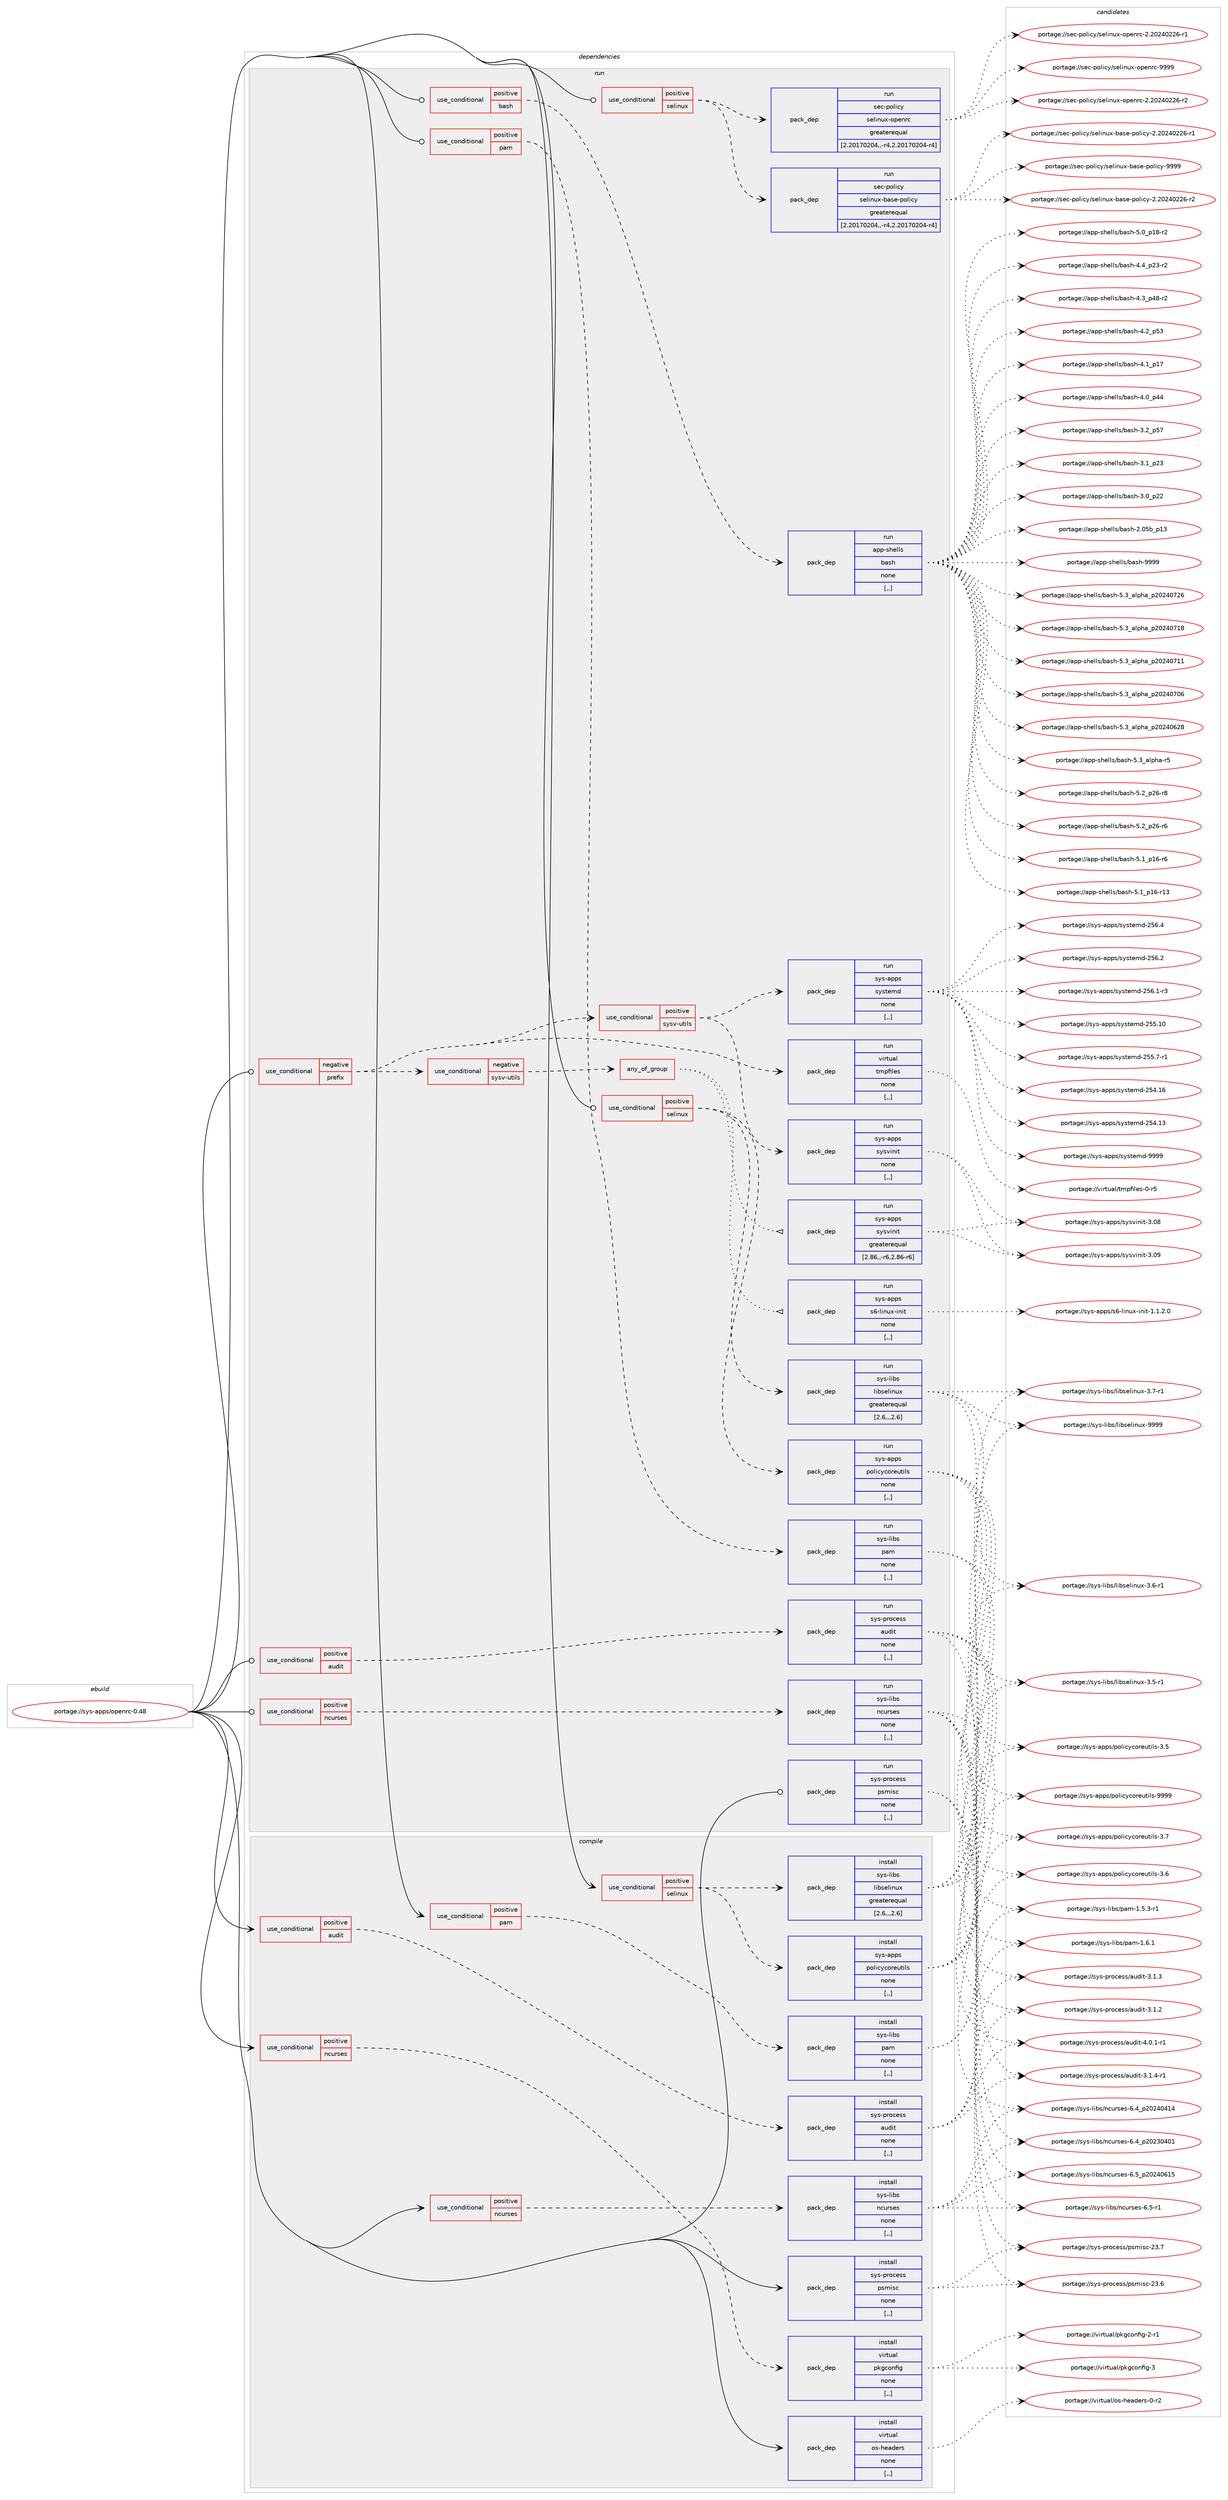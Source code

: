 digraph prolog {

# *************
# Graph options
# *************

newrank=true;
concentrate=true;
compound=true;
graph [rankdir=LR,fontname=Helvetica,fontsize=10,ranksep=1.5];#, ranksep=2.5, nodesep=0.2];
edge  [arrowhead=vee];
node  [fontname=Helvetica,fontsize=10];

# **********
# The ebuild
# **********

subgraph cluster_leftcol {
color=gray;
label=<<i>ebuild</i>>;
id [label="portage://sys-apps/openrc-0.48", color=red, width=4, href="../sys-apps/openrc-0.48.svg"];
}

# ****************
# The dependencies
# ****************

subgraph cluster_midcol {
color=gray;
label=<<i>dependencies</i>>;
subgraph cluster_compile {
fillcolor="#eeeeee";
style=filled;
label=<<i>compile</i>>;
subgraph cond111615 {
dependency422070 [label=<<TABLE BORDER="0" CELLBORDER="1" CELLSPACING="0" CELLPADDING="4"><TR><TD ROWSPAN="3" CELLPADDING="10">use_conditional</TD></TR><TR><TD>positive</TD></TR><TR><TD>audit</TD></TR></TABLE>>, shape=none, color=red];
subgraph pack307532 {
dependency422071 [label=<<TABLE BORDER="0" CELLBORDER="1" CELLSPACING="0" CELLPADDING="4" WIDTH="220"><TR><TD ROWSPAN="6" CELLPADDING="30">pack_dep</TD></TR><TR><TD WIDTH="110">install</TD></TR><TR><TD>sys-process</TD></TR><TR><TD>audit</TD></TR><TR><TD>none</TD></TR><TR><TD>[,,]</TD></TR></TABLE>>, shape=none, color=blue];
}
dependency422070:e -> dependency422071:w [weight=20,style="dashed",arrowhead="vee"];
}
id:e -> dependency422070:w [weight=20,style="solid",arrowhead="vee"];
subgraph cond111616 {
dependency422072 [label=<<TABLE BORDER="0" CELLBORDER="1" CELLSPACING="0" CELLPADDING="4"><TR><TD ROWSPAN="3" CELLPADDING="10">use_conditional</TD></TR><TR><TD>positive</TD></TR><TR><TD>ncurses</TD></TR></TABLE>>, shape=none, color=red];
subgraph pack307533 {
dependency422073 [label=<<TABLE BORDER="0" CELLBORDER="1" CELLSPACING="0" CELLPADDING="4" WIDTH="220"><TR><TD ROWSPAN="6" CELLPADDING="30">pack_dep</TD></TR><TR><TD WIDTH="110">install</TD></TR><TR><TD>sys-libs</TD></TR><TR><TD>ncurses</TD></TR><TR><TD>none</TD></TR><TR><TD>[,,]</TD></TR></TABLE>>, shape=none, color=blue];
}
dependency422072:e -> dependency422073:w [weight=20,style="dashed",arrowhead="vee"];
}
id:e -> dependency422072:w [weight=20,style="solid",arrowhead="vee"];
subgraph cond111617 {
dependency422074 [label=<<TABLE BORDER="0" CELLBORDER="1" CELLSPACING="0" CELLPADDING="4"><TR><TD ROWSPAN="3" CELLPADDING="10">use_conditional</TD></TR><TR><TD>positive</TD></TR><TR><TD>ncurses</TD></TR></TABLE>>, shape=none, color=red];
subgraph pack307534 {
dependency422075 [label=<<TABLE BORDER="0" CELLBORDER="1" CELLSPACING="0" CELLPADDING="4" WIDTH="220"><TR><TD ROWSPAN="6" CELLPADDING="30">pack_dep</TD></TR><TR><TD WIDTH="110">install</TD></TR><TR><TD>virtual</TD></TR><TR><TD>pkgconfig</TD></TR><TR><TD>none</TD></TR><TR><TD>[,,]</TD></TR></TABLE>>, shape=none, color=blue];
}
dependency422074:e -> dependency422075:w [weight=20,style="dashed",arrowhead="vee"];
}
id:e -> dependency422074:w [weight=20,style="solid",arrowhead="vee"];
subgraph cond111618 {
dependency422076 [label=<<TABLE BORDER="0" CELLBORDER="1" CELLSPACING="0" CELLPADDING="4"><TR><TD ROWSPAN="3" CELLPADDING="10">use_conditional</TD></TR><TR><TD>positive</TD></TR><TR><TD>pam</TD></TR></TABLE>>, shape=none, color=red];
subgraph pack307535 {
dependency422077 [label=<<TABLE BORDER="0" CELLBORDER="1" CELLSPACING="0" CELLPADDING="4" WIDTH="220"><TR><TD ROWSPAN="6" CELLPADDING="30">pack_dep</TD></TR><TR><TD WIDTH="110">install</TD></TR><TR><TD>sys-libs</TD></TR><TR><TD>pam</TD></TR><TR><TD>none</TD></TR><TR><TD>[,,]</TD></TR></TABLE>>, shape=none, color=blue];
}
dependency422076:e -> dependency422077:w [weight=20,style="dashed",arrowhead="vee"];
}
id:e -> dependency422076:w [weight=20,style="solid",arrowhead="vee"];
subgraph cond111619 {
dependency422078 [label=<<TABLE BORDER="0" CELLBORDER="1" CELLSPACING="0" CELLPADDING="4"><TR><TD ROWSPAN="3" CELLPADDING="10">use_conditional</TD></TR><TR><TD>positive</TD></TR><TR><TD>selinux</TD></TR></TABLE>>, shape=none, color=red];
subgraph pack307536 {
dependency422079 [label=<<TABLE BORDER="0" CELLBORDER="1" CELLSPACING="0" CELLPADDING="4" WIDTH="220"><TR><TD ROWSPAN="6" CELLPADDING="30">pack_dep</TD></TR><TR><TD WIDTH="110">install</TD></TR><TR><TD>sys-apps</TD></TR><TR><TD>policycoreutils</TD></TR><TR><TD>none</TD></TR><TR><TD>[,,]</TD></TR></TABLE>>, shape=none, color=blue];
}
dependency422078:e -> dependency422079:w [weight=20,style="dashed",arrowhead="vee"];
subgraph pack307537 {
dependency422080 [label=<<TABLE BORDER="0" CELLBORDER="1" CELLSPACING="0" CELLPADDING="4" WIDTH="220"><TR><TD ROWSPAN="6" CELLPADDING="30">pack_dep</TD></TR><TR><TD WIDTH="110">install</TD></TR><TR><TD>sys-libs</TD></TR><TR><TD>libselinux</TD></TR><TR><TD>greaterequal</TD></TR><TR><TD>[2.6,,,2.6]</TD></TR></TABLE>>, shape=none, color=blue];
}
dependency422078:e -> dependency422080:w [weight=20,style="dashed",arrowhead="vee"];
}
id:e -> dependency422078:w [weight=20,style="solid",arrowhead="vee"];
subgraph pack307538 {
dependency422081 [label=<<TABLE BORDER="0" CELLBORDER="1" CELLSPACING="0" CELLPADDING="4" WIDTH="220"><TR><TD ROWSPAN="6" CELLPADDING="30">pack_dep</TD></TR><TR><TD WIDTH="110">install</TD></TR><TR><TD>sys-process</TD></TR><TR><TD>psmisc</TD></TR><TR><TD>none</TD></TR><TR><TD>[,,]</TD></TR></TABLE>>, shape=none, color=blue];
}
id:e -> dependency422081:w [weight=20,style="solid",arrowhead="vee"];
subgraph pack307539 {
dependency422082 [label=<<TABLE BORDER="0" CELLBORDER="1" CELLSPACING="0" CELLPADDING="4" WIDTH="220"><TR><TD ROWSPAN="6" CELLPADDING="30">pack_dep</TD></TR><TR><TD WIDTH="110">install</TD></TR><TR><TD>virtual</TD></TR><TR><TD>os-headers</TD></TR><TR><TD>none</TD></TR><TR><TD>[,,]</TD></TR></TABLE>>, shape=none, color=blue];
}
id:e -> dependency422082:w [weight=20,style="solid",arrowhead="vee"];
}
subgraph cluster_compileandrun {
fillcolor="#eeeeee";
style=filled;
label=<<i>compile and run</i>>;
}
subgraph cluster_run {
fillcolor="#eeeeee";
style=filled;
label=<<i>run</i>>;
subgraph cond111620 {
dependency422083 [label=<<TABLE BORDER="0" CELLBORDER="1" CELLSPACING="0" CELLPADDING="4"><TR><TD ROWSPAN="3" CELLPADDING="10">use_conditional</TD></TR><TR><TD>negative</TD></TR><TR><TD>prefix</TD></TR></TABLE>>, shape=none, color=red];
subgraph cond111621 {
dependency422084 [label=<<TABLE BORDER="0" CELLBORDER="1" CELLSPACING="0" CELLPADDING="4"><TR><TD ROWSPAN="3" CELLPADDING="10">use_conditional</TD></TR><TR><TD>positive</TD></TR><TR><TD>sysv-utils</TD></TR></TABLE>>, shape=none, color=red];
subgraph pack307540 {
dependency422085 [label=<<TABLE BORDER="0" CELLBORDER="1" CELLSPACING="0" CELLPADDING="4" WIDTH="220"><TR><TD ROWSPAN="6" CELLPADDING="30">pack_dep</TD></TR><TR><TD WIDTH="110">run</TD></TR><TR><TD>sys-apps</TD></TR><TR><TD>systemd</TD></TR><TR><TD>none</TD></TR><TR><TD>[,,]</TD></TR></TABLE>>, shape=none, color=blue];
}
dependency422084:e -> dependency422085:w [weight=20,style="dashed",arrowhead="vee"];
subgraph pack307541 {
dependency422086 [label=<<TABLE BORDER="0" CELLBORDER="1" CELLSPACING="0" CELLPADDING="4" WIDTH="220"><TR><TD ROWSPAN="6" CELLPADDING="30">pack_dep</TD></TR><TR><TD WIDTH="110">run</TD></TR><TR><TD>sys-apps</TD></TR><TR><TD>sysvinit</TD></TR><TR><TD>none</TD></TR><TR><TD>[,,]</TD></TR></TABLE>>, shape=none, color=blue];
}
dependency422084:e -> dependency422086:w [weight=20,style="dashed",arrowhead="vee"];
}
dependency422083:e -> dependency422084:w [weight=20,style="dashed",arrowhead="vee"];
subgraph cond111622 {
dependency422087 [label=<<TABLE BORDER="0" CELLBORDER="1" CELLSPACING="0" CELLPADDING="4"><TR><TD ROWSPAN="3" CELLPADDING="10">use_conditional</TD></TR><TR><TD>negative</TD></TR><TR><TD>sysv-utils</TD></TR></TABLE>>, shape=none, color=red];
subgraph any2700 {
dependency422088 [label=<<TABLE BORDER="0" CELLBORDER="1" CELLSPACING="0" CELLPADDING="4"><TR><TD CELLPADDING="10">any_of_group</TD></TR></TABLE>>, shape=none, color=red];subgraph pack307542 {
dependency422089 [label=<<TABLE BORDER="0" CELLBORDER="1" CELLSPACING="0" CELLPADDING="4" WIDTH="220"><TR><TD ROWSPAN="6" CELLPADDING="30">pack_dep</TD></TR><TR><TD WIDTH="110">run</TD></TR><TR><TD>sys-apps</TD></TR><TR><TD>sysvinit</TD></TR><TR><TD>greaterequal</TD></TR><TR><TD>[2.86,,-r6,2.86-r6]</TD></TR></TABLE>>, shape=none, color=blue];
}
dependency422088:e -> dependency422089:w [weight=20,style="dotted",arrowhead="oinv"];
subgraph pack307543 {
dependency422090 [label=<<TABLE BORDER="0" CELLBORDER="1" CELLSPACING="0" CELLPADDING="4" WIDTH="220"><TR><TD ROWSPAN="6" CELLPADDING="30">pack_dep</TD></TR><TR><TD WIDTH="110">run</TD></TR><TR><TD>sys-apps</TD></TR><TR><TD>s6-linux-init</TD></TR><TR><TD>none</TD></TR><TR><TD>[,,]</TD></TR></TABLE>>, shape=none, color=blue];
}
dependency422088:e -> dependency422090:w [weight=20,style="dotted",arrowhead="oinv"];
}
dependency422087:e -> dependency422088:w [weight=20,style="dashed",arrowhead="vee"];
}
dependency422083:e -> dependency422087:w [weight=20,style="dashed",arrowhead="vee"];
subgraph pack307544 {
dependency422091 [label=<<TABLE BORDER="0" CELLBORDER="1" CELLSPACING="0" CELLPADDING="4" WIDTH="220"><TR><TD ROWSPAN="6" CELLPADDING="30">pack_dep</TD></TR><TR><TD WIDTH="110">run</TD></TR><TR><TD>virtual</TD></TR><TR><TD>tmpfiles</TD></TR><TR><TD>none</TD></TR><TR><TD>[,,]</TD></TR></TABLE>>, shape=none, color=blue];
}
dependency422083:e -> dependency422091:w [weight=20,style="dashed",arrowhead="vee"];
}
id:e -> dependency422083:w [weight=20,style="solid",arrowhead="odot"];
subgraph cond111623 {
dependency422092 [label=<<TABLE BORDER="0" CELLBORDER="1" CELLSPACING="0" CELLPADDING="4"><TR><TD ROWSPAN="3" CELLPADDING="10">use_conditional</TD></TR><TR><TD>positive</TD></TR><TR><TD>audit</TD></TR></TABLE>>, shape=none, color=red];
subgraph pack307545 {
dependency422093 [label=<<TABLE BORDER="0" CELLBORDER="1" CELLSPACING="0" CELLPADDING="4" WIDTH="220"><TR><TD ROWSPAN="6" CELLPADDING="30">pack_dep</TD></TR><TR><TD WIDTH="110">run</TD></TR><TR><TD>sys-process</TD></TR><TR><TD>audit</TD></TR><TR><TD>none</TD></TR><TR><TD>[,,]</TD></TR></TABLE>>, shape=none, color=blue];
}
dependency422092:e -> dependency422093:w [weight=20,style="dashed",arrowhead="vee"];
}
id:e -> dependency422092:w [weight=20,style="solid",arrowhead="odot"];
subgraph cond111624 {
dependency422094 [label=<<TABLE BORDER="0" CELLBORDER="1" CELLSPACING="0" CELLPADDING="4"><TR><TD ROWSPAN="3" CELLPADDING="10">use_conditional</TD></TR><TR><TD>positive</TD></TR><TR><TD>bash</TD></TR></TABLE>>, shape=none, color=red];
subgraph pack307546 {
dependency422095 [label=<<TABLE BORDER="0" CELLBORDER="1" CELLSPACING="0" CELLPADDING="4" WIDTH="220"><TR><TD ROWSPAN="6" CELLPADDING="30">pack_dep</TD></TR><TR><TD WIDTH="110">run</TD></TR><TR><TD>app-shells</TD></TR><TR><TD>bash</TD></TR><TR><TD>none</TD></TR><TR><TD>[,,]</TD></TR></TABLE>>, shape=none, color=blue];
}
dependency422094:e -> dependency422095:w [weight=20,style="dashed",arrowhead="vee"];
}
id:e -> dependency422094:w [weight=20,style="solid",arrowhead="odot"];
subgraph cond111625 {
dependency422096 [label=<<TABLE BORDER="0" CELLBORDER="1" CELLSPACING="0" CELLPADDING="4"><TR><TD ROWSPAN="3" CELLPADDING="10">use_conditional</TD></TR><TR><TD>positive</TD></TR><TR><TD>ncurses</TD></TR></TABLE>>, shape=none, color=red];
subgraph pack307547 {
dependency422097 [label=<<TABLE BORDER="0" CELLBORDER="1" CELLSPACING="0" CELLPADDING="4" WIDTH="220"><TR><TD ROWSPAN="6" CELLPADDING="30">pack_dep</TD></TR><TR><TD WIDTH="110">run</TD></TR><TR><TD>sys-libs</TD></TR><TR><TD>ncurses</TD></TR><TR><TD>none</TD></TR><TR><TD>[,,]</TD></TR></TABLE>>, shape=none, color=blue];
}
dependency422096:e -> dependency422097:w [weight=20,style="dashed",arrowhead="vee"];
}
id:e -> dependency422096:w [weight=20,style="solid",arrowhead="odot"];
subgraph cond111626 {
dependency422098 [label=<<TABLE BORDER="0" CELLBORDER="1" CELLSPACING="0" CELLPADDING="4"><TR><TD ROWSPAN="3" CELLPADDING="10">use_conditional</TD></TR><TR><TD>positive</TD></TR><TR><TD>pam</TD></TR></TABLE>>, shape=none, color=red];
subgraph pack307548 {
dependency422099 [label=<<TABLE BORDER="0" CELLBORDER="1" CELLSPACING="0" CELLPADDING="4" WIDTH="220"><TR><TD ROWSPAN="6" CELLPADDING="30">pack_dep</TD></TR><TR><TD WIDTH="110">run</TD></TR><TR><TD>sys-libs</TD></TR><TR><TD>pam</TD></TR><TR><TD>none</TD></TR><TR><TD>[,,]</TD></TR></TABLE>>, shape=none, color=blue];
}
dependency422098:e -> dependency422099:w [weight=20,style="dashed",arrowhead="vee"];
}
id:e -> dependency422098:w [weight=20,style="solid",arrowhead="odot"];
subgraph cond111627 {
dependency422100 [label=<<TABLE BORDER="0" CELLBORDER="1" CELLSPACING="0" CELLPADDING="4"><TR><TD ROWSPAN="3" CELLPADDING="10">use_conditional</TD></TR><TR><TD>positive</TD></TR><TR><TD>selinux</TD></TR></TABLE>>, shape=none, color=red];
subgraph pack307549 {
dependency422101 [label=<<TABLE BORDER="0" CELLBORDER="1" CELLSPACING="0" CELLPADDING="4" WIDTH="220"><TR><TD ROWSPAN="6" CELLPADDING="30">pack_dep</TD></TR><TR><TD WIDTH="110">run</TD></TR><TR><TD>sec-policy</TD></TR><TR><TD>selinux-base-policy</TD></TR><TR><TD>greaterequal</TD></TR><TR><TD>[2.20170204,,-r4,2.20170204-r4]</TD></TR></TABLE>>, shape=none, color=blue];
}
dependency422100:e -> dependency422101:w [weight=20,style="dashed",arrowhead="vee"];
subgraph pack307550 {
dependency422102 [label=<<TABLE BORDER="0" CELLBORDER="1" CELLSPACING="0" CELLPADDING="4" WIDTH="220"><TR><TD ROWSPAN="6" CELLPADDING="30">pack_dep</TD></TR><TR><TD WIDTH="110">run</TD></TR><TR><TD>sec-policy</TD></TR><TR><TD>selinux-openrc</TD></TR><TR><TD>greaterequal</TD></TR><TR><TD>[2.20170204,,-r4,2.20170204-r4]</TD></TR></TABLE>>, shape=none, color=blue];
}
dependency422100:e -> dependency422102:w [weight=20,style="dashed",arrowhead="vee"];
}
id:e -> dependency422100:w [weight=20,style="solid",arrowhead="odot"];
subgraph cond111628 {
dependency422103 [label=<<TABLE BORDER="0" CELLBORDER="1" CELLSPACING="0" CELLPADDING="4"><TR><TD ROWSPAN="3" CELLPADDING="10">use_conditional</TD></TR><TR><TD>positive</TD></TR><TR><TD>selinux</TD></TR></TABLE>>, shape=none, color=red];
subgraph pack307551 {
dependency422104 [label=<<TABLE BORDER="0" CELLBORDER="1" CELLSPACING="0" CELLPADDING="4" WIDTH="220"><TR><TD ROWSPAN="6" CELLPADDING="30">pack_dep</TD></TR><TR><TD WIDTH="110">run</TD></TR><TR><TD>sys-apps</TD></TR><TR><TD>policycoreutils</TD></TR><TR><TD>none</TD></TR><TR><TD>[,,]</TD></TR></TABLE>>, shape=none, color=blue];
}
dependency422103:e -> dependency422104:w [weight=20,style="dashed",arrowhead="vee"];
subgraph pack307552 {
dependency422105 [label=<<TABLE BORDER="0" CELLBORDER="1" CELLSPACING="0" CELLPADDING="4" WIDTH="220"><TR><TD ROWSPAN="6" CELLPADDING="30">pack_dep</TD></TR><TR><TD WIDTH="110">run</TD></TR><TR><TD>sys-libs</TD></TR><TR><TD>libselinux</TD></TR><TR><TD>greaterequal</TD></TR><TR><TD>[2.6,,,2.6]</TD></TR></TABLE>>, shape=none, color=blue];
}
dependency422103:e -> dependency422105:w [weight=20,style="dashed",arrowhead="vee"];
}
id:e -> dependency422103:w [weight=20,style="solid",arrowhead="odot"];
subgraph pack307553 {
dependency422106 [label=<<TABLE BORDER="0" CELLBORDER="1" CELLSPACING="0" CELLPADDING="4" WIDTH="220"><TR><TD ROWSPAN="6" CELLPADDING="30">pack_dep</TD></TR><TR><TD WIDTH="110">run</TD></TR><TR><TD>sys-process</TD></TR><TR><TD>psmisc</TD></TR><TR><TD>none</TD></TR><TR><TD>[,,]</TD></TR></TABLE>>, shape=none, color=blue];
}
id:e -> dependency422106:w [weight=20,style="solid",arrowhead="odot"];
}
}

# **************
# The candidates
# **************

subgraph cluster_choices {
rank=same;
color=gray;
label=<<i>candidates</i>>;

subgraph choice307532 {
color=black;
nodesep=1;
choice115121115451121141119910111511547971171001051164552464846494511449 [label="portage://sys-process/audit-4.0.1-r1", color=red, width=4,href="../sys-process/audit-4.0.1-r1.svg"];
choice115121115451121141119910111511547971171001051164551464946524511449 [label="portage://sys-process/audit-3.1.4-r1", color=red, width=4,href="../sys-process/audit-3.1.4-r1.svg"];
choice11512111545112114111991011151154797117100105116455146494651 [label="portage://sys-process/audit-3.1.3", color=red, width=4,href="../sys-process/audit-3.1.3.svg"];
choice11512111545112114111991011151154797117100105116455146494650 [label="portage://sys-process/audit-3.1.2", color=red, width=4,href="../sys-process/audit-3.1.2.svg"];
dependency422071:e -> choice115121115451121141119910111511547971171001051164552464846494511449:w [style=dotted,weight="100"];
dependency422071:e -> choice115121115451121141119910111511547971171001051164551464946524511449:w [style=dotted,weight="100"];
dependency422071:e -> choice11512111545112114111991011151154797117100105116455146494651:w [style=dotted,weight="100"];
dependency422071:e -> choice11512111545112114111991011151154797117100105116455146494650:w [style=dotted,weight="100"];
}
subgraph choice307533 {
color=black;
nodesep=1;
choice1151211154510810598115471109911711411510111545544653951125048505248544953 [label="portage://sys-libs/ncurses-6.5_p20240615", color=red, width=4,href="../sys-libs/ncurses-6.5_p20240615.svg"];
choice11512111545108105981154711099117114115101115455446534511449 [label="portage://sys-libs/ncurses-6.5-r1", color=red, width=4,href="../sys-libs/ncurses-6.5-r1.svg"];
choice1151211154510810598115471109911711411510111545544652951125048505248524952 [label="portage://sys-libs/ncurses-6.4_p20240414", color=red, width=4,href="../sys-libs/ncurses-6.4_p20240414.svg"];
choice1151211154510810598115471109911711411510111545544652951125048505148524849 [label="portage://sys-libs/ncurses-6.4_p20230401", color=red, width=4,href="../sys-libs/ncurses-6.4_p20230401.svg"];
dependency422073:e -> choice1151211154510810598115471109911711411510111545544653951125048505248544953:w [style=dotted,weight="100"];
dependency422073:e -> choice11512111545108105981154711099117114115101115455446534511449:w [style=dotted,weight="100"];
dependency422073:e -> choice1151211154510810598115471109911711411510111545544652951125048505248524952:w [style=dotted,weight="100"];
dependency422073:e -> choice1151211154510810598115471109911711411510111545544652951125048505148524849:w [style=dotted,weight="100"];
}
subgraph choice307534 {
color=black;
nodesep=1;
choice1181051141161179710847112107103991111101021051034551 [label="portage://virtual/pkgconfig-3", color=red, width=4,href="../virtual/pkgconfig-3.svg"];
choice11810511411611797108471121071039911111010210510345504511449 [label="portage://virtual/pkgconfig-2-r1", color=red, width=4,href="../virtual/pkgconfig-2-r1.svg"];
dependency422075:e -> choice1181051141161179710847112107103991111101021051034551:w [style=dotted,weight="100"];
dependency422075:e -> choice11810511411611797108471121071039911111010210510345504511449:w [style=dotted,weight="100"];
}
subgraph choice307535 {
color=black;
nodesep=1;
choice11512111545108105981154711297109454946544649 [label="portage://sys-libs/pam-1.6.1", color=red, width=4,href="../sys-libs/pam-1.6.1.svg"];
choice115121115451081059811547112971094549465346514511449 [label="portage://sys-libs/pam-1.5.3-r1", color=red, width=4,href="../sys-libs/pam-1.5.3-r1.svg"];
dependency422077:e -> choice11512111545108105981154711297109454946544649:w [style=dotted,weight="100"];
dependency422077:e -> choice115121115451081059811547112971094549465346514511449:w [style=dotted,weight="100"];
}
subgraph choice307536 {
color=black;
nodesep=1;
choice11512111545971121121154711211110810599121991111141011171161051081154557575757 [label="portage://sys-apps/policycoreutils-9999", color=red, width=4,href="../sys-apps/policycoreutils-9999.svg"];
choice115121115459711211211547112111108105991219911111410111711610510811545514655 [label="portage://sys-apps/policycoreutils-3.7", color=red, width=4,href="../sys-apps/policycoreutils-3.7.svg"];
choice115121115459711211211547112111108105991219911111410111711610510811545514654 [label="portage://sys-apps/policycoreutils-3.6", color=red, width=4,href="../sys-apps/policycoreutils-3.6.svg"];
choice115121115459711211211547112111108105991219911111410111711610510811545514653 [label="portage://sys-apps/policycoreutils-3.5", color=red, width=4,href="../sys-apps/policycoreutils-3.5.svg"];
dependency422079:e -> choice11512111545971121121154711211110810599121991111141011171161051081154557575757:w [style=dotted,weight="100"];
dependency422079:e -> choice115121115459711211211547112111108105991219911111410111711610510811545514655:w [style=dotted,weight="100"];
dependency422079:e -> choice115121115459711211211547112111108105991219911111410111711610510811545514654:w [style=dotted,weight="100"];
dependency422079:e -> choice115121115459711211211547112111108105991219911111410111711610510811545514653:w [style=dotted,weight="100"];
}
subgraph choice307537 {
color=black;
nodesep=1;
choice115121115451081059811547108105981151011081051101171204557575757 [label="portage://sys-libs/libselinux-9999", color=red, width=4,href="../sys-libs/libselinux-9999.svg"];
choice11512111545108105981154710810598115101108105110117120455146554511449 [label="portage://sys-libs/libselinux-3.7-r1", color=red, width=4,href="../sys-libs/libselinux-3.7-r1.svg"];
choice11512111545108105981154710810598115101108105110117120455146544511449 [label="portage://sys-libs/libselinux-3.6-r1", color=red, width=4,href="../sys-libs/libselinux-3.6-r1.svg"];
choice11512111545108105981154710810598115101108105110117120455146534511449 [label="portage://sys-libs/libselinux-3.5-r1", color=red, width=4,href="../sys-libs/libselinux-3.5-r1.svg"];
dependency422080:e -> choice115121115451081059811547108105981151011081051101171204557575757:w [style=dotted,weight="100"];
dependency422080:e -> choice11512111545108105981154710810598115101108105110117120455146554511449:w [style=dotted,weight="100"];
dependency422080:e -> choice11512111545108105981154710810598115101108105110117120455146544511449:w [style=dotted,weight="100"];
dependency422080:e -> choice11512111545108105981154710810598115101108105110117120455146534511449:w [style=dotted,weight="100"];
}
subgraph choice307538 {
color=black;
nodesep=1;
choice115121115451121141119910111511547112115109105115994550514655 [label="portage://sys-process/psmisc-23.7", color=red, width=4,href="../sys-process/psmisc-23.7.svg"];
choice115121115451121141119910111511547112115109105115994550514654 [label="portage://sys-process/psmisc-23.6", color=red, width=4,href="../sys-process/psmisc-23.6.svg"];
dependency422081:e -> choice115121115451121141119910111511547112115109105115994550514655:w [style=dotted,weight="100"];
dependency422081:e -> choice115121115451121141119910111511547112115109105115994550514654:w [style=dotted,weight="100"];
}
subgraph choice307539 {
color=black;
nodesep=1;
choice1181051141161179710847111115451041019710010111411545484511450 [label="portage://virtual/os-headers-0-r2", color=red, width=4,href="../virtual/os-headers-0-r2.svg"];
dependency422082:e -> choice1181051141161179710847111115451041019710010111411545484511450:w [style=dotted,weight="100"];
}
subgraph choice307540 {
color=black;
nodesep=1;
choice1151211154597112112115471151211151161011091004557575757 [label="portage://sys-apps/systemd-9999", color=red, width=4,href="../sys-apps/systemd-9999.svg"];
choice115121115459711211211547115121115116101109100455053544652 [label="portage://sys-apps/systemd-256.4", color=red, width=4,href="../sys-apps/systemd-256.4.svg"];
choice115121115459711211211547115121115116101109100455053544650 [label="portage://sys-apps/systemd-256.2", color=red, width=4,href="../sys-apps/systemd-256.2.svg"];
choice1151211154597112112115471151211151161011091004550535446494511451 [label="portage://sys-apps/systemd-256.1-r3", color=red, width=4,href="../sys-apps/systemd-256.1-r3.svg"];
choice11512111545971121121154711512111511610110910045505353464948 [label="portage://sys-apps/systemd-255.10", color=red, width=4,href="../sys-apps/systemd-255.10.svg"];
choice1151211154597112112115471151211151161011091004550535346554511449 [label="portage://sys-apps/systemd-255.7-r1", color=red, width=4,href="../sys-apps/systemd-255.7-r1.svg"];
choice11512111545971121121154711512111511610110910045505352464954 [label="portage://sys-apps/systemd-254.16", color=red, width=4,href="../sys-apps/systemd-254.16.svg"];
choice11512111545971121121154711512111511610110910045505352464951 [label="portage://sys-apps/systemd-254.13", color=red, width=4,href="../sys-apps/systemd-254.13.svg"];
dependency422085:e -> choice1151211154597112112115471151211151161011091004557575757:w [style=dotted,weight="100"];
dependency422085:e -> choice115121115459711211211547115121115116101109100455053544652:w [style=dotted,weight="100"];
dependency422085:e -> choice115121115459711211211547115121115116101109100455053544650:w [style=dotted,weight="100"];
dependency422085:e -> choice1151211154597112112115471151211151161011091004550535446494511451:w [style=dotted,weight="100"];
dependency422085:e -> choice11512111545971121121154711512111511610110910045505353464948:w [style=dotted,weight="100"];
dependency422085:e -> choice1151211154597112112115471151211151161011091004550535346554511449:w [style=dotted,weight="100"];
dependency422085:e -> choice11512111545971121121154711512111511610110910045505352464954:w [style=dotted,weight="100"];
dependency422085:e -> choice11512111545971121121154711512111511610110910045505352464951:w [style=dotted,weight="100"];
}
subgraph choice307541 {
color=black;
nodesep=1;
choice1151211154597112112115471151211151181051101051164551464857 [label="portage://sys-apps/sysvinit-3.09", color=red, width=4,href="../sys-apps/sysvinit-3.09.svg"];
choice1151211154597112112115471151211151181051101051164551464856 [label="portage://sys-apps/sysvinit-3.08", color=red, width=4,href="../sys-apps/sysvinit-3.08.svg"];
dependency422086:e -> choice1151211154597112112115471151211151181051101051164551464857:w [style=dotted,weight="100"];
dependency422086:e -> choice1151211154597112112115471151211151181051101051164551464856:w [style=dotted,weight="100"];
}
subgraph choice307542 {
color=black;
nodesep=1;
choice1151211154597112112115471151211151181051101051164551464857 [label="portage://sys-apps/sysvinit-3.09", color=red, width=4,href="../sys-apps/sysvinit-3.09.svg"];
choice1151211154597112112115471151211151181051101051164551464856 [label="portage://sys-apps/sysvinit-3.08", color=red, width=4,href="../sys-apps/sysvinit-3.08.svg"];
dependency422089:e -> choice1151211154597112112115471151211151181051101051164551464857:w [style=dotted,weight="100"];
dependency422089:e -> choice1151211154597112112115471151211151181051101051164551464856:w [style=dotted,weight="100"];
}
subgraph choice307543 {
color=black;
nodesep=1;
choice1151211154597112112115471155445108105110117120451051101051164549464946504648 [label="portage://sys-apps/s6-linux-init-1.1.2.0", color=red, width=4,href="../sys-apps/s6-linux-init-1.1.2.0.svg"];
dependency422090:e -> choice1151211154597112112115471155445108105110117120451051101051164549464946504648:w [style=dotted,weight="100"];
}
subgraph choice307544 {
color=black;
nodesep=1;
choice118105114116117971084711610911210210510810111545484511453 [label="portage://virtual/tmpfiles-0-r5", color=red, width=4,href="../virtual/tmpfiles-0-r5.svg"];
dependency422091:e -> choice118105114116117971084711610911210210510810111545484511453:w [style=dotted,weight="100"];
}
subgraph choice307545 {
color=black;
nodesep=1;
choice115121115451121141119910111511547971171001051164552464846494511449 [label="portage://sys-process/audit-4.0.1-r1", color=red, width=4,href="../sys-process/audit-4.0.1-r1.svg"];
choice115121115451121141119910111511547971171001051164551464946524511449 [label="portage://sys-process/audit-3.1.4-r1", color=red, width=4,href="../sys-process/audit-3.1.4-r1.svg"];
choice11512111545112114111991011151154797117100105116455146494651 [label="portage://sys-process/audit-3.1.3", color=red, width=4,href="../sys-process/audit-3.1.3.svg"];
choice11512111545112114111991011151154797117100105116455146494650 [label="portage://sys-process/audit-3.1.2", color=red, width=4,href="../sys-process/audit-3.1.2.svg"];
dependency422093:e -> choice115121115451121141119910111511547971171001051164552464846494511449:w [style=dotted,weight="100"];
dependency422093:e -> choice115121115451121141119910111511547971171001051164551464946524511449:w [style=dotted,weight="100"];
dependency422093:e -> choice11512111545112114111991011151154797117100105116455146494651:w [style=dotted,weight="100"];
dependency422093:e -> choice11512111545112114111991011151154797117100105116455146494650:w [style=dotted,weight="100"];
}
subgraph choice307546 {
color=black;
nodesep=1;
choice97112112451151041011081081154798971151044557575757 [label="portage://app-shells/bash-9999", color=red, width=4,href="../app-shells/bash-9999.svg"];
choice971121124511510410110810811547989711510445534651959710811210497951125048505248555054 [label="portage://app-shells/bash-5.3_alpha_p20240726", color=red, width=4,href="../app-shells/bash-5.3_alpha_p20240726.svg"];
choice971121124511510410110810811547989711510445534651959710811210497951125048505248554956 [label="portage://app-shells/bash-5.3_alpha_p20240718", color=red, width=4,href="../app-shells/bash-5.3_alpha_p20240718.svg"];
choice971121124511510410110810811547989711510445534651959710811210497951125048505248554949 [label="portage://app-shells/bash-5.3_alpha_p20240711", color=red, width=4,href="../app-shells/bash-5.3_alpha_p20240711.svg"];
choice971121124511510410110810811547989711510445534651959710811210497951125048505248554854 [label="portage://app-shells/bash-5.3_alpha_p20240706", color=red, width=4,href="../app-shells/bash-5.3_alpha_p20240706.svg"];
choice971121124511510410110810811547989711510445534651959710811210497951125048505248545056 [label="portage://app-shells/bash-5.3_alpha_p20240628", color=red, width=4,href="../app-shells/bash-5.3_alpha_p20240628.svg"];
choice9711211245115104101108108115479897115104455346519597108112104974511453 [label="portage://app-shells/bash-5.3_alpha-r5", color=red, width=4,href="../app-shells/bash-5.3_alpha-r5.svg"];
choice9711211245115104101108108115479897115104455346509511250544511456 [label="portage://app-shells/bash-5.2_p26-r8", color=red, width=4,href="../app-shells/bash-5.2_p26-r8.svg"];
choice9711211245115104101108108115479897115104455346509511250544511454 [label="portage://app-shells/bash-5.2_p26-r6", color=red, width=4,href="../app-shells/bash-5.2_p26-r6.svg"];
choice9711211245115104101108108115479897115104455346499511249544511454 [label="portage://app-shells/bash-5.1_p16-r6", color=red, width=4,href="../app-shells/bash-5.1_p16-r6.svg"];
choice971121124511510410110810811547989711510445534649951124954451144951 [label="portage://app-shells/bash-5.1_p16-r13", color=red, width=4,href="../app-shells/bash-5.1_p16-r13.svg"];
choice9711211245115104101108108115479897115104455346489511249564511450 [label="portage://app-shells/bash-5.0_p18-r2", color=red, width=4,href="../app-shells/bash-5.0_p18-r2.svg"];
choice9711211245115104101108108115479897115104455246529511250514511450 [label="portage://app-shells/bash-4.4_p23-r2", color=red, width=4,href="../app-shells/bash-4.4_p23-r2.svg"];
choice9711211245115104101108108115479897115104455246519511252564511450 [label="portage://app-shells/bash-4.3_p48-r2", color=red, width=4,href="../app-shells/bash-4.3_p48-r2.svg"];
choice971121124511510410110810811547989711510445524650951125351 [label="portage://app-shells/bash-4.2_p53", color=red, width=4,href="../app-shells/bash-4.2_p53.svg"];
choice971121124511510410110810811547989711510445524649951124955 [label="portage://app-shells/bash-4.1_p17", color=red, width=4,href="../app-shells/bash-4.1_p17.svg"];
choice971121124511510410110810811547989711510445524648951125252 [label="portage://app-shells/bash-4.0_p44", color=red, width=4,href="../app-shells/bash-4.0_p44.svg"];
choice971121124511510410110810811547989711510445514650951125355 [label="portage://app-shells/bash-3.2_p57", color=red, width=4,href="../app-shells/bash-3.2_p57.svg"];
choice971121124511510410110810811547989711510445514649951125051 [label="portage://app-shells/bash-3.1_p23", color=red, width=4,href="../app-shells/bash-3.1_p23.svg"];
choice971121124511510410110810811547989711510445514648951125050 [label="portage://app-shells/bash-3.0_p22", color=red, width=4,href="../app-shells/bash-3.0_p22.svg"];
choice9711211245115104101108108115479897115104455046485398951124951 [label="portage://app-shells/bash-2.05b_p13", color=red, width=4,href="../app-shells/bash-2.05b_p13.svg"];
dependency422095:e -> choice97112112451151041011081081154798971151044557575757:w [style=dotted,weight="100"];
dependency422095:e -> choice971121124511510410110810811547989711510445534651959710811210497951125048505248555054:w [style=dotted,weight="100"];
dependency422095:e -> choice971121124511510410110810811547989711510445534651959710811210497951125048505248554956:w [style=dotted,weight="100"];
dependency422095:e -> choice971121124511510410110810811547989711510445534651959710811210497951125048505248554949:w [style=dotted,weight="100"];
dependency422095:e -> choice971121124511510410110810811547989711510445534651959710811210497951125048505248554854:w [style=dotted,weight="100"];
dependency422095:e -> choice971121124511510410110810811547989711510445534651959710811210497951125048505248545056:w [style=dotted,weight="100"];
dependency422095:e -> choice9711211245115104101108108115479897115104455346519597108112104974511453:w [style=dotted,weight="100"];
dependency422095:e -> choice9711211245115104101108108115479897115104455346509511250544511456:w [style=dotted,weight="100"];
dependency422095:e -> choice9711211245115104101108108115479897115104455346509511250544511454:w [style=dotted,weight="100"];
dependency422095:e -> choice9711211245115104101108108115479897115104455346499511249544511454:w [style=dotted,weight="100"];
dependency422095:e -> choice971121124511510410110810811547989711510445534649951124954451144951:w [style=dotted,weight="100"];
dependency422095:e -> choice9711211245115104101108108115479897115104455346489511249564511450:w [style=dotted,weight="100"];
dependency422095:e -> choice9711211245115104101108108115479897115104455246529511250514511450:w [style=dotted,weight="100"];
dependency422095:e -> choice9711211245115104101108108115479897115104455246519511252564511450:w [style=dotted,weight="100"];
dependency422095:e -> choice971121124511510410110810811547989711510445524650951125351:w [style=dotted,weight="100"];
dependency422095:e -> choice971121124511510410110810811547989711510445524649951124955:w [style=dotted,weight="100"];
dependency422095:e -> choice971121124511510410110810811547989711510445524648951125252:w [style=dotted,weight="100"];
dependency422095:e -> choice971121124511510410110810811547989711510445514650951125355:w [style=dotted,weight="100"];
dependency422095:e -> choice971121124511510410110810811547989711510445514649951125051:w [style=dotted,weight="100"];
dependency422095:e -> choice971121124511510410110810811547989711510445514648951125050:w [style=dotted,weight="100"];
dependency422095:e -> choice9711211245115104101108108115479897115104455046485398951124951:w [style=dotted,weight="100"];
}
subgraph choice307547 {
color=black;
nodesep=1;
choice1151211154510810598115471109911711411510111545544653951125048505248544953 [label="portage://sys-libs/ncurses-6.5_p20240615", color=red, width=4,href="../sys-libs/ncurses-6.5_p20240615.svg"];
choice11512111545108105981154711099117114115101115455446534511449 [label="portage://sys-libs/ncurses-6.5-r1", color=red, width=4,href="../sys-libs/ncurses-6.5-r1.svg"];
choice1151211154510810598115471109911711411510111545544652951125048505248524952 [label="portage://sys-libs/ncurses-6.4_p20240414", color=red, width=4,href="../sys-libs/ncurses-6.4_p20240414.svg"];
choice1151211154510810598115471109911711411510111545544652951125048505148524849 [label="portage://sys-libs/ncurses-6.4_p20230401", color=red, width=4,href="../sys-libs/ncurses-6.4_p20230401.svg"];
dependency422097:e -> choice1151211154510810598115471109911711411510111545544653951125048505248544953:w [style=dotted,weight="100"];
dependency422097:e -> choice11512111545108105981154711099117114115101115455446534511449:w [style=dotted,weight="100"];
dependency422097:e -> choice1151211154510810598115471109911711411510111545544652951125048505248524952:w [style=dotted,weight="100"];
dependency422097:e -> choice1151211154510810598115471109911711411510111545544652951125048505148524849:w [style=dotted,weight="100"];
}
subgraph choice307548 {
color=black;
nodesep=1;
choice11512111545108105981154711297109454946544649 [label="portage://sys-libs/pam-1.6.1", color=red, width=4,href="../sys-libs/pam-1.6.1.svg"];
choice115121115451081059811547112971094549465346514511449 [label="portage://sys-libs/pam-1.5.3-r1", color=red, width=4,href="../sys-libs/pam-1.5.3-r1.svg"];
dependency422099:e -> choice11512111545108105981154711297109454946544649:w [style=dotted,weight="100"];
dependency422099:e -> choice115121115451081059811547112971094549465346514511449:w [style=dotted,weight="100"];
}
subgraph choice307549 {
color=black;
nodesep=1;
choice1151019945112111108105991214711510110810511011712045989711510145112111108105991214557575757 [label="portage://sec-policy/selinux-base-policy-9999", color=red, width=4,href="../sec-policy/selinux-base-policy-9999.svg"];
choice11510199451121111081059912147115101108105110117120459897115101451121111081059912145504650485052485050544511450 [label="portage://sec-policy/selinux-base-policy-2.20240226-r2", color=red, width=4,href="../sec-policy/selinux-base-policy-2.20240226-r2.svg"];
choice11510199451121111081059912147115101108105110117120459897115101451121111081059912145504650485052485050544511449 [label="portage://sec-policy/selinux-base-policy-2.20240226-r1", color=red, width=4,href="../sec-policy/selinux-base-policy-2.20240226-r1.svg"];
dependency422101:e -> choice1151019945112111108105991214711510110810511011712045989711510145112111108105991214557575757:w [style=dotted,weight="100"];
dependency422101:e -> choice11510199451121111081059912147115101108105110117120459897115101451121111081059912145504650485052485050544511450:w [style=dotted,weight="100"];
dependency422101:e -> choice11510199451121111081059912147115101108105110117120459897115101451121111081059912145504650485052485050544511449:w [style=dotted,weight="100"];
}
subgraph choice307550 {
color=black;
nodesep=1;
choice1151019945112111108105991214711510110810511011712045111112101110114994557575757 [label="portage://sec-policy/selinux-openrc-9999", color=red, width=4,href="../sec-policy/selinux-openrc-9999.svg"];
choice11510199451121111081059912147115101108105110117120451111121011101149945504650485052485050544511450 [label="portage://sec-policy/selinux-openrc-2.20240226-r2", color=red, width=4,href="../sec-policy/selinux-openrc-2.20240226-r2.svg"];
choice11510199451121111081059912147115101108105110117120451111121011101149945504650485052485050544511449 [label="portage://sec-policy/selinux-openrc-2.20240226-r1", color=red, width=4,href="../sec-policy/selinux-openrc-2.20240226-r1.svg"];
dependency422102:e -> choice1151019945112111108105991214711510110810511011712045111112101110114994557575757:w [style=dotted,weight="100"];
dependency422102:e -> choice11510199451121111081059912147115101108105110117120451111121011101149945504650485052485050544511450:w [style=dotted,weight="100"];
dependency422102:e -> choice11510199451121111081059912147115101108105110117120451111121011101149945504650485052485050544511449:w [style=dotted,weight="100"];
}
subgraph choice307551 {
color=black;
nodesep=1;
choice11512111545971121121154711211110810599121991111141011171161051081154557575757 [label="portage://sys-apps/policycoreutils-9999", color=red, width=4,href="../sys-apps/policycoreutils-9999.svg"];
choice115121115459711211211547112111108105991219911111410111711610510811545514655 [label="portage://sys-apps/policycoreutils-3.7", color=red, width=4,href="../sys-apps/policycoreutils-3.7.svg"];
choice115121115459711211211547112111108105991219911111410111711610510811545514654 [label="portage://sys-apps/policycoreutils-3.6", color=red, width=4,href="../sys-apps/policycoreutils-3.6.svg"];
choice115121115459711211211547112111108105991219911111410111711610510811545514653 [label="portage://sys-apps/policycoreutils-3.5", color=red, width=4,href="../sys-apps/policycoreutils-3.5.svg"];
dependency422104:e -> choice11512111545971121121154711211110810599121991111141011171161051081154557575757:w [style=dotted,weight="100"];
dependency422104:e -> choice115121115459711211211547112111108105991219911111410111711610510811545514655:w [style=dotted,weight="100"];
dependency422104:e -> choice115121115459711211211547112111108105991219911111410111711610510811545514654:w [style=dotted,weight="100"];
dependency422104:e -> choice115121115459711211211547112111108105991219911111410111711610510811545514653:w [style=dotted,weight="100"];
}
subgraph choice307552 {
color=black;
nodesep=1;
choice115121115451081059811547108105981151011081051101171204557575757 [label="portage://sys-libs/libselinux-9999", color=red, width=4,href="../sys-libs/libselinux-9999.svg"];
choice11512111545108105981154710810598115101108105110117120455146554511449 [label="portage://sys-libs/libselinux-3.7-r1", color=red, width=4,href="../sys-libs/libselinux-3.7-r1.svg"];
choice11512111545108105981154710810598115101108105110117120455146544511449 [label="portage://sys-libs/libselinux-3.6-r1", color=red, width=4,href="../sys-libs/libselinux-3.6-r1.svg"];
choice11512111545108105981154710810598115101108105110117120455146534511449 [label="portage://sys-libs/libselinux-3.5-r1", color=red, width=4,href="../sys-libs/libselinux-3.5-r1.svg"];
dependency422105:e -> choice115121115451081059811547108105981151011081051101171204557575757:w [style=dotted,weight="100"];
dependency422105:e -> choice11512111545108105981154710810598115101108105110117120455146554511449:w [style=dotted,weight="100"];
dependency422105:e -> choice11512111545108105981154710810598115101108105110117120455146544511449:w [style=dotted,weight="100"];
dependency422105:e -> choice11512111545108105981154710810598115101108105110117120455146534511449:w [style=dotted,weight="100"];
}
subgraph choice307553 {
color=black;
nodesep=1;
choice115121115451121141119910111511547112115109105115994550514655 [label="portage://sys-process/psmisc-23.7", color=red, width=4,href="../sys-process/psmisc-23.7.svg"];
choice115121115451121141119910111511547112115109105115994550514654 [label="portage://sys-process/psmisc-23.6", color=red, width=4,href="../sys-process/psmisc-23.6.svg"];
dependency422106:e -> choice115121115451121141119910111511547112115109105115994550514655:w [style=dotted,weight="100"];
dependency422106:e -> choice115121115451121141119910111511547112115109105115994550514654:w [style=dotted,weight="100"];
}
}

}
